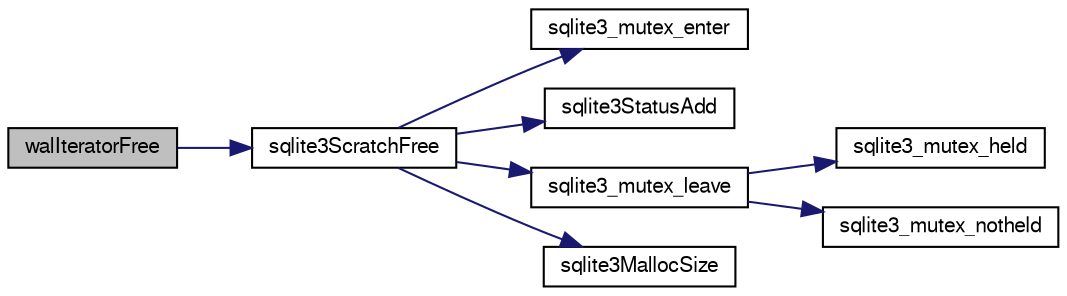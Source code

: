 digraph "walIteratorFree"
{
  edge [fontname="FreeSans",fontsize="10",labelfontname="FreeSans",labelfontsize="10"];
  node [fontname="FreeSans",fontsize="10",shape=record];
  rankdir="LR";
  Node900070 [label="walIteratorFree",height=0.2,width=0.4,color="black", fillcolor="grey75", style="filled", fontcolor="black"];
  Node900070 -> Node900071 [color="midnightblue",fontsize="10",style="solid",fontname="FreeSans"];
  Node900071 [label="sqlite3ScratchFree",height=0.2,width=0.4,color="black", fillcolor="white", style="filled",URL="$sqlite3_8c.html#a1a90fe6ec9fbbba9f40ccb7cae4f5b27"];
  Node900071 -> Node900072 [color="midnightblue",fontsize="10",style="solid",fontname="FreeSans"];
  Node900072 [label="sqlite3_mutex_enter",height=0.2,width=0.4,color="black", fillcolor="white", style="filled",URL="$sqlite3_8c.html#a1c12cde690bd89f104de5cbad12a6bf5"];
  Node900071 -> Node900073 [color="midnightblue",fontsize="10",style="solid",fontname="FreeSans"];
  Node900073 [label="sqlite3StatusAdd",height=0.2,width=0.4,color="black", fillcolor="white", style="filled",URL="$sqlite3_8c.html#afa029f93586aeab4cc85360905dae9cd"];
  Node900071 -> Node900074 [color="midnightblue",fontsize="10",style="solid",fontname="FreeSans"];
  Node900074 [label="sqlite3_mutex_leave",height=0.2,width=0.4,color="black", fillcolor="white", style="filled",URL="$sqlite3_8c.html#a5838d235601dbd3c1fa993555c6bcc93"];
  Node900074 -> Node900075 [color="midnightblue",fontsize="10",style="solid",fontname="FreeSans"];
  Node900075 [label="sqlite3_mutex_held",height=0.2,width=0.4,color="black", fillcolor="white", style="filled",URL="$sqlite3_8c.html#acf77da68932b6bc163c5e68547ecc3e7"];
  Node900074 -> Node900076 [color="midnightblue",fontsize="10",style="solid",fontname="FreeSans"];
  Node900076 [label="sqlite3_mutex_notheld",height=0.2,width=0.4,color="black", fillcolor="white", style="filled",URL="$sqlite3_8c.html#a83967c837c1c000d3b5adcfaa688f5dc"];
  Node900071 -> Node900077 [color="midnightblue",fontsize="10",style="solid",fontname="FreeSans"];
  Node900077 [label="sqlite3MallocSize",height=0.2,width=0.4,color="black", fillcolor="white", style="filled",URL="$sqlite3_8c.html#acf5d2a5f35270bafb050bd2def576955"];
}
